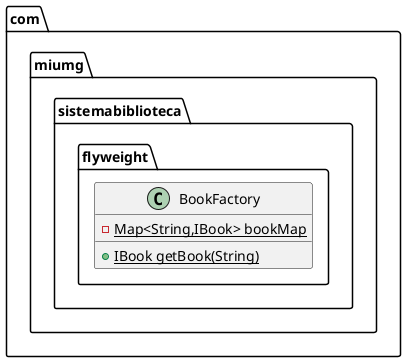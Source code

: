 @startuml
class com.miumg.sistemabiblioteca.flyweight.BookFactory {
- {static} Map<String,IBook> bookMap
+ {static} IBook getBook(String)
}


@enduml